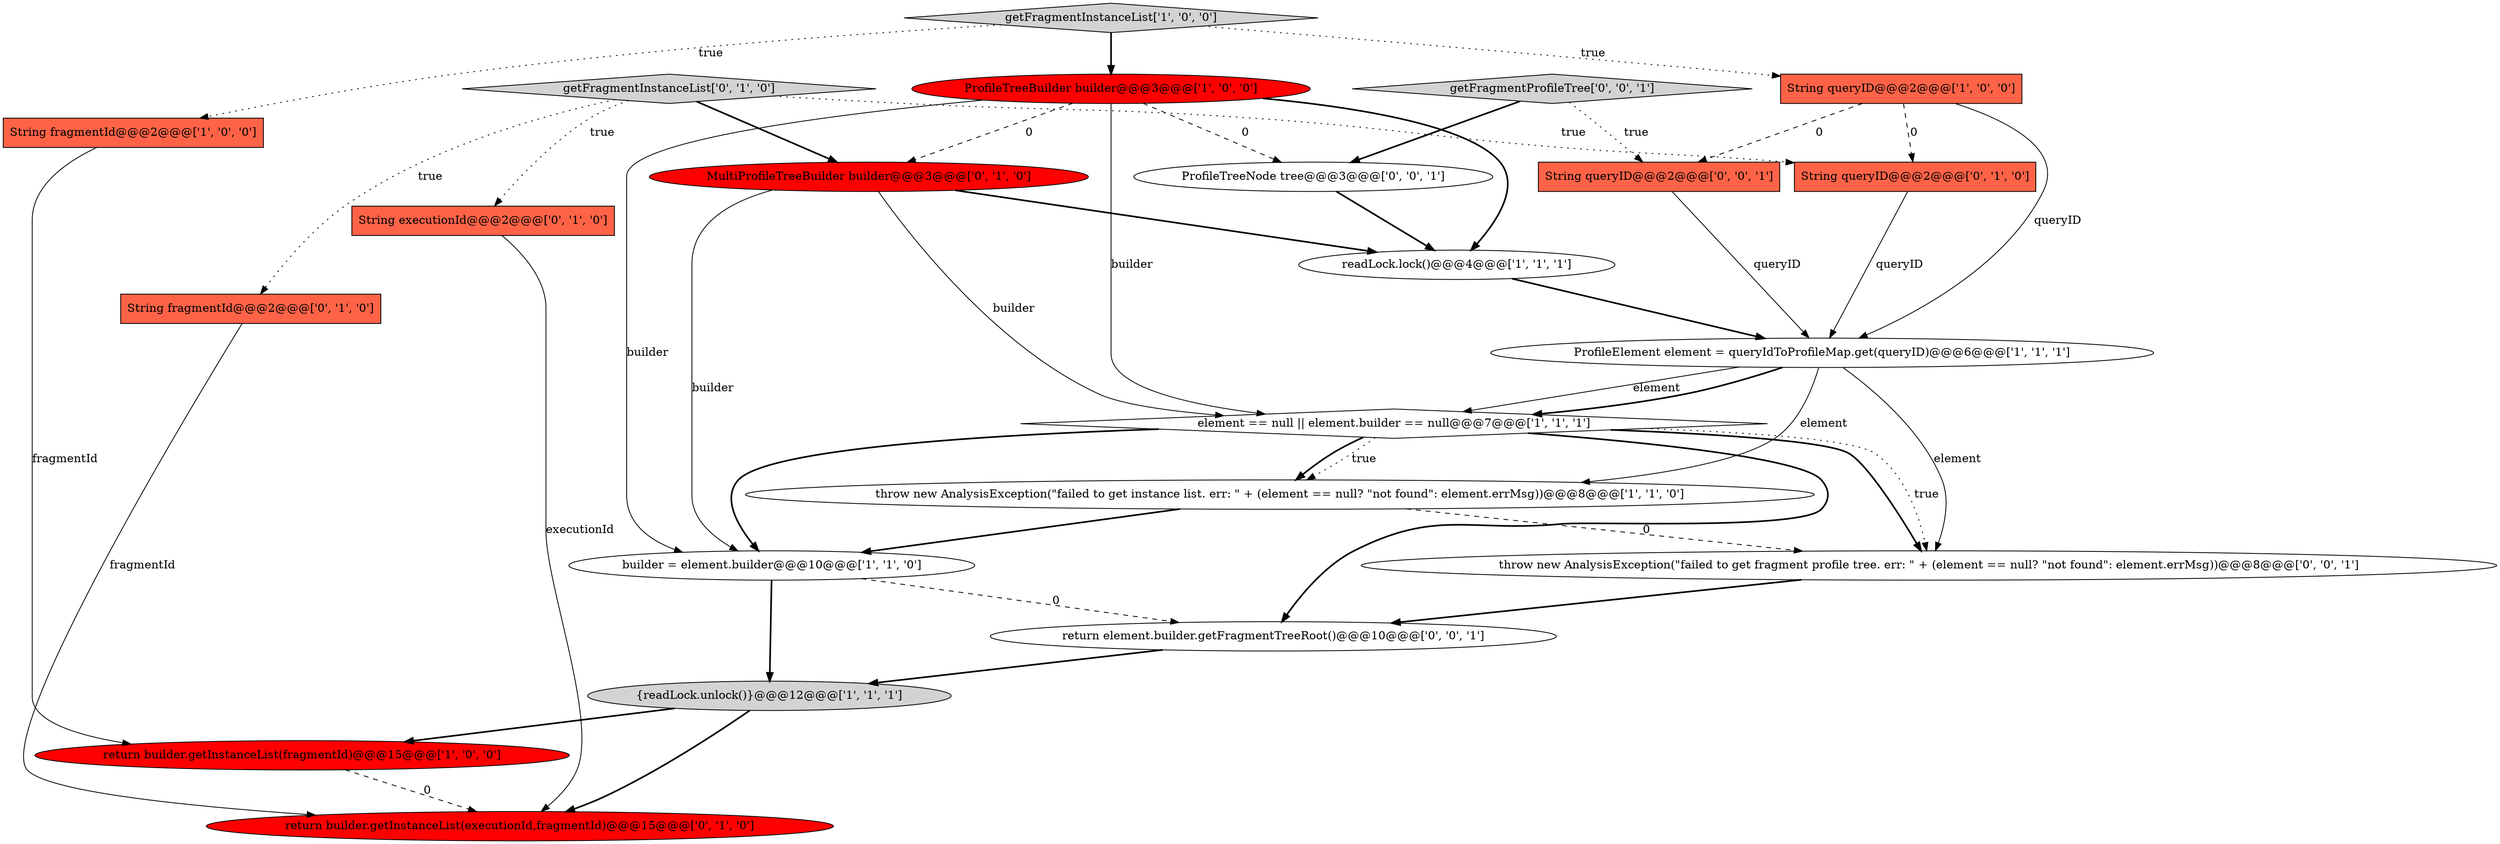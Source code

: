 digraph {
3 [style = filled, label = "String fragmentId@@@2@@@['1', '0', '0']", fillcolor = tomato, shape = box image = "AAA0AAABBB1BBB"];
16 [style = filled, label = "getFragmentInstanceList['0', '1', '0']", fillcolor = lightgray, shape = diamond image = "AAA0AAABBB2BBB"];
10 [style = filled, label = "ProfileElement element = queryIdToProfileMap.get(queryID)@@@6@@@['1', '1', '1']", fillcolor = white, shape = ellipse image = "AAA0AAABBB1BBB"];
2 [style = filled, label = "ProfileTreeBuilder builder@@@3@@@['1', '0', '0']", fillcolor = red, shape = ellipse image = "AAA1AAABBB1BBB"];
18 [style = filled, label = "throw new AnalysisException(\"failed to get fragment profile tree. err: \" + (element == null? \"not found\": element.errMsg))@@@8@@@['0', '0', '1']", fillcolor = white, shape = ellipse image = "AAA0AAABBB3BBB"];
5 [style = filled, label = "readLock.lock()@@@4@@@['1', '1', '1']", fillcolor = white, shape = ellipse image = "AAA0AAABBB1BBB"];
15 [style = filled, label = "String queryID@@@2@@@['0', '1', '0']", fillcolor = tomato, shape = box image = "AAA1AAABBB2BBB"];
20 [style = filled, label = "getFragmentProfileTree['0', '0', '1']", fillcolor = lightgray, shape = diamond image = "AAA0AAABBB3BBB"];
17 [style = filled, label = "ProfileTreeNode tree@@@3@@@['0', '0', '1']", fillcolor = white, shape = ellipse image = "AAA0AAABBB3BBB"];
19 [style = filled, label = "String queryID@@@2@@@['0', '0', '1']", fillcolor = tomato, shape = box image = "AAA0AAABBB3BBB"];
14 [style = filled, label = "return builder.getInstanceList(executionId,fragmentId)@@@15@@@['0', '1', '0']", fillcolor = red, shape = ellipse image = "AAA1AAABBB2BBB"];
1 [style = filled, label = "getFragmentInstanceList['1', '0', '0']", fillcolor = lightgray, shape = diamond image = "AAA0AAABBB1BBB"];
12 [style = filled, label = "MultiProfileTreeBuilder builder@@@3@@@['0', '1', '0']", fillcolor = red, shape = ellipse image = "AAA1AAABBB2BBB"];
13 [style = filled, label = "String executionId@@@2@@@['0', '1', '0']", fillcolor = tomato, shape = box image = "AAA0AAABBB2BBB"];
7 [style = filled, label = "String queryID@@@2@@@['1', '0', '0']", fillcolor = tomato, shape = box image = "AAA1AAABBB1BBB"];
0 [style = filled, label = "element == null || element.builder == null@@@7@@@['1', '1', '1']", fillcolor = white, shape = diamond image = "AAA0AAABBB1BBB"];
21 [style = filled, label = "return element.builder.getFragmentTreeRoot()@@@10@@@['0', '0', '1']", fillcolor = white, shape = ellipse image = "AAA0AAABBB3BBB"];
6 [style = filled, label = "throw new AnalysisException(\"failed to get instance list. err: \" + (element == null? \"not found\": element.errMsg))@@@8@@@['1', '1', '0']", fillcolor = white, shape = ellipse image = "AAA0AAABBB1BBB"];
4 [style = filled, label = "{readLock.unlock()}@@@12@@@['1', '1', '1']", fillcolor = lightgray, shape = ellipse image = "AAA0AAABBB1BBB"];
11 [style = filled, label = "String fragmentId@@@2@@@['0', '1', '0']", fillcolor = tomato, shape = box image = "AAA0AAABBB2BBB"];
8 [style = filled, label = "builder = element.builder@@@10@@@['1', '1', '0']", fillcolor = white, shape = ellipse image = "AAA0AAABBB1BBB"];
9 [style = filled, label = "return builder.getInstanceList(fragmentId)@@@15@@@['1', '0', '0']", fillcolor = red, shape = ellipse image = "AAA1AAABBB1BBB"];
4->9 [style = bold, label=""];
5->10 [style = bold, label=""];
17->5 [style = bold, label=""];
4->14 [style = bold, label=""];
12->8 [style = solid, label="builder"];
20->17 [style = bold, label=""];
12->5 [style = bold, label=""];
0->18 [style = dotted, label="true"];
16->13 [style = dotted, label="true"];
0->6 [style = bold, label=""];
10->0 [style = solid, label="element"];
11->14 [style = solid, label="fragmentId"];
2->0 [style = solid, label="builder"];
16->15 [style = dotted, label="true"];
10->18 [style = solid, label="element"];
0->21 [style = bold, label=""];
8->21 [style = dashed, label="0"];
0->6 [style = dotted, label="true"];
2->17 [style = dashed, label="0"];
3->9 [style = solid, label="fragmentId"];
7->10 [style = solid, label="queryID"];
15->10 [style = solid, label="queryID"];
1->7 [style = dotted, label="true"];
1->3 [style = dotted, label="true"];
2->8 [style = solid, label="builder"];
6->18 [style = dashed, label="0"];
2->12 [style = dashed, label="0"];
9->14 [style = dashed, label="0"];
7->19 [style = dashed, label="0"];
19->10 [style = solid, label="queryID"];
10->0 [style = bold, label=""];
6->8 [style = bold, label=""];
13->14 [style = solid, label="executionId"];
0->8 [style = bold, label=""];
7->15 [style = dashed, label="0"];
0->18 [style = bold, label=""];
1->2 [style = bold, label=""];
20->19 [style = dotted, label="true"];
8->4 [style = bold, label=""];
18->21 [style = bold, label=""];
16->11 [style = dotted, label="true"];
16->12 [style = bold, label=""];
10->6 [style = solid, label="element"];
12->0 [style = solid, label="builder"];
2->5 [style = bold, label=""];
21->4 [style = bold, label=""];
}
